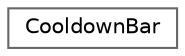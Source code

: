 digraph "Graphical Class Hierarchy"
{
 // LATEX_PDF_SIZE
  bgcolor="transparent";
  edge [fontname=Helvetica,fontsize=10,labelfontname=Helvetica,labelfontsize=10];
  node [fontname=Helvetica,fontsize=10,shape=box,height=0.2,width=0.4];
  rankdir="LR";
  Node0 [label="CooldownBar",height=0.2,width=0.4,color="grey40", fillcolor="white", style="filled",URL="$struct_cooldown_bar.html",tooltip="The cooldownBar component."];
}

